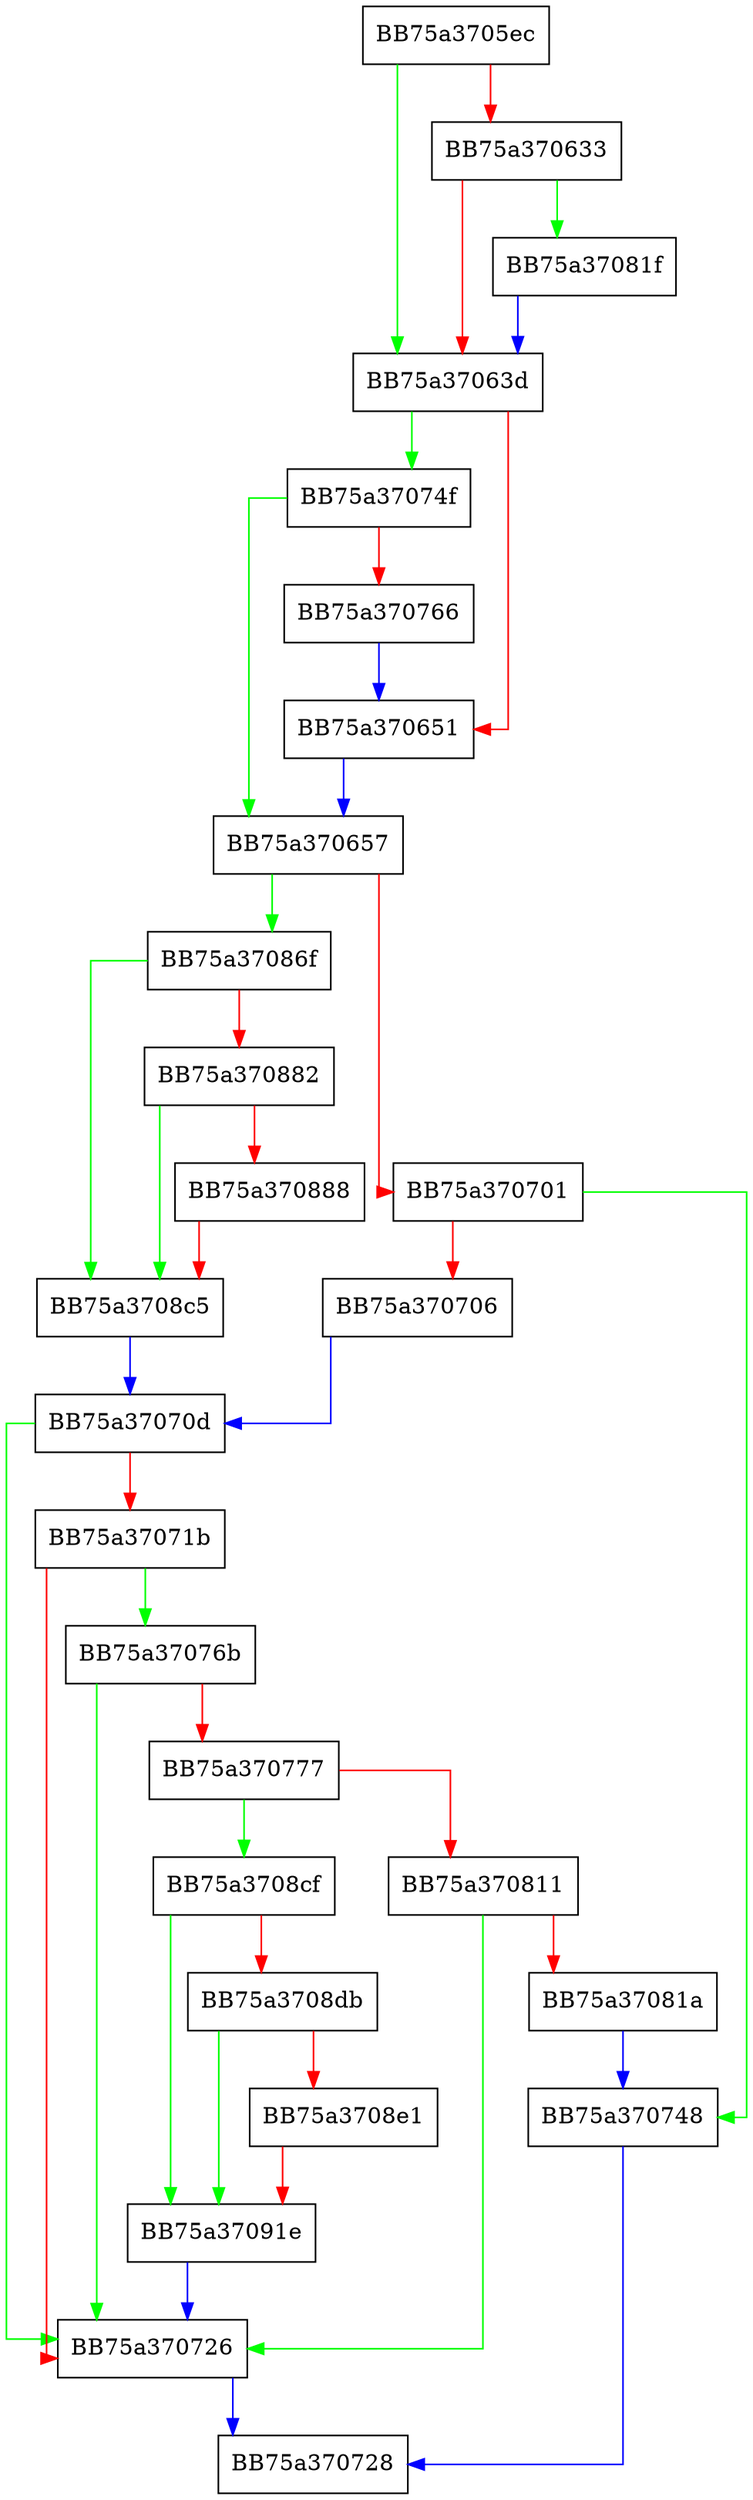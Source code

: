 digraph ResfileReportThreat {
  node [shape="box"];
  graph [splines=ortho];
  BB75a3705ec -> BB75a37063d [color="green"];
  BB75a3705ec -> BB75a370633 [color="red"];
  BB75a370633 -> BB75a37081f [color="green"];
  BB75a370633 -> BB75a37063d [color="red"];
  BB75a37063d -> BB75a37074f [color="green"];
  BB75a37063d -> BB75a370651 [color="red"];
  BB75a370651 -> BB75a370657 [color="blue"];
  BB75a370657 -> BB75a37086f [color="green"];
  BB75a370657 -> BB75a370701 [color="red"];
  BB75a370701 -> BB75a370748 [color="green"];
  BB75a370701 -> BB75a370706 [color="red"];
  BB75a370706 -> BB75a37070d [color="blue"];
  BB75a37070d -> BB75a370726 [color="green"];
  BB75a37070d -> BB75a37071b [color="red"];
  BB75a37071b -> BB75a37076b [color="green"];
  BB75a37071b -> BB75a370726 [color="red"];
  BB75a370726 -> BB75a370728 [color="blue"];
  BB75a370748 -> BB75a370728 [color="blue"];
  BB75a37074f -> BB75a370657 [color="green"];
  BB75a37074f -> BB75a370766 [color="red"];
  BB75a370766 -> BB75a370651 [color="blue"];
  BB75a37076b -> BB75a370726 [color="green"];
  BB75a37076b -> BB75a370777 [color="red"];
  BB75a370777 -> BB75a3708cf [color="green"];
  BB75a370777 -> BB75a370811 [color="red"];
  BB75a370811 -> BB75a370726 [color="green"];
  BB75a370811 -> BB75a37081a [color="red"];
  BB75a37081a -> BB75a370748 [color="blue"];
  BB75a37081f -> BB75a37063d [color="blue"];
  BB75a37086f -> BB75a3708c5 [color="green"];
  BB75a37086f -> BB75a370882 [color="red"];
  BB75a370882 -> BB75a3708c5 [color="green"];
  BB75a370882 -> BB75a370888 [color="red"];
  BB75a370888 -> BB75a3708c5 [color="red"];
  BB75a3708c5 -> BB75a37070d [color="blue"];
  BB75a3708cf -> BB75a37091e [color="green"];
  BB75a3708cf -> BB75a3708db [color="red"];
  BB75a3708db -> BB75a37091e [color="green"];
  BB75a3708db -> BB75a3708e1 [color="red"];
  BB75a3708e1 -> BB75a37091e [color="red"];
  BB75a37091e -> BB75a370726 [color="blue"];
}